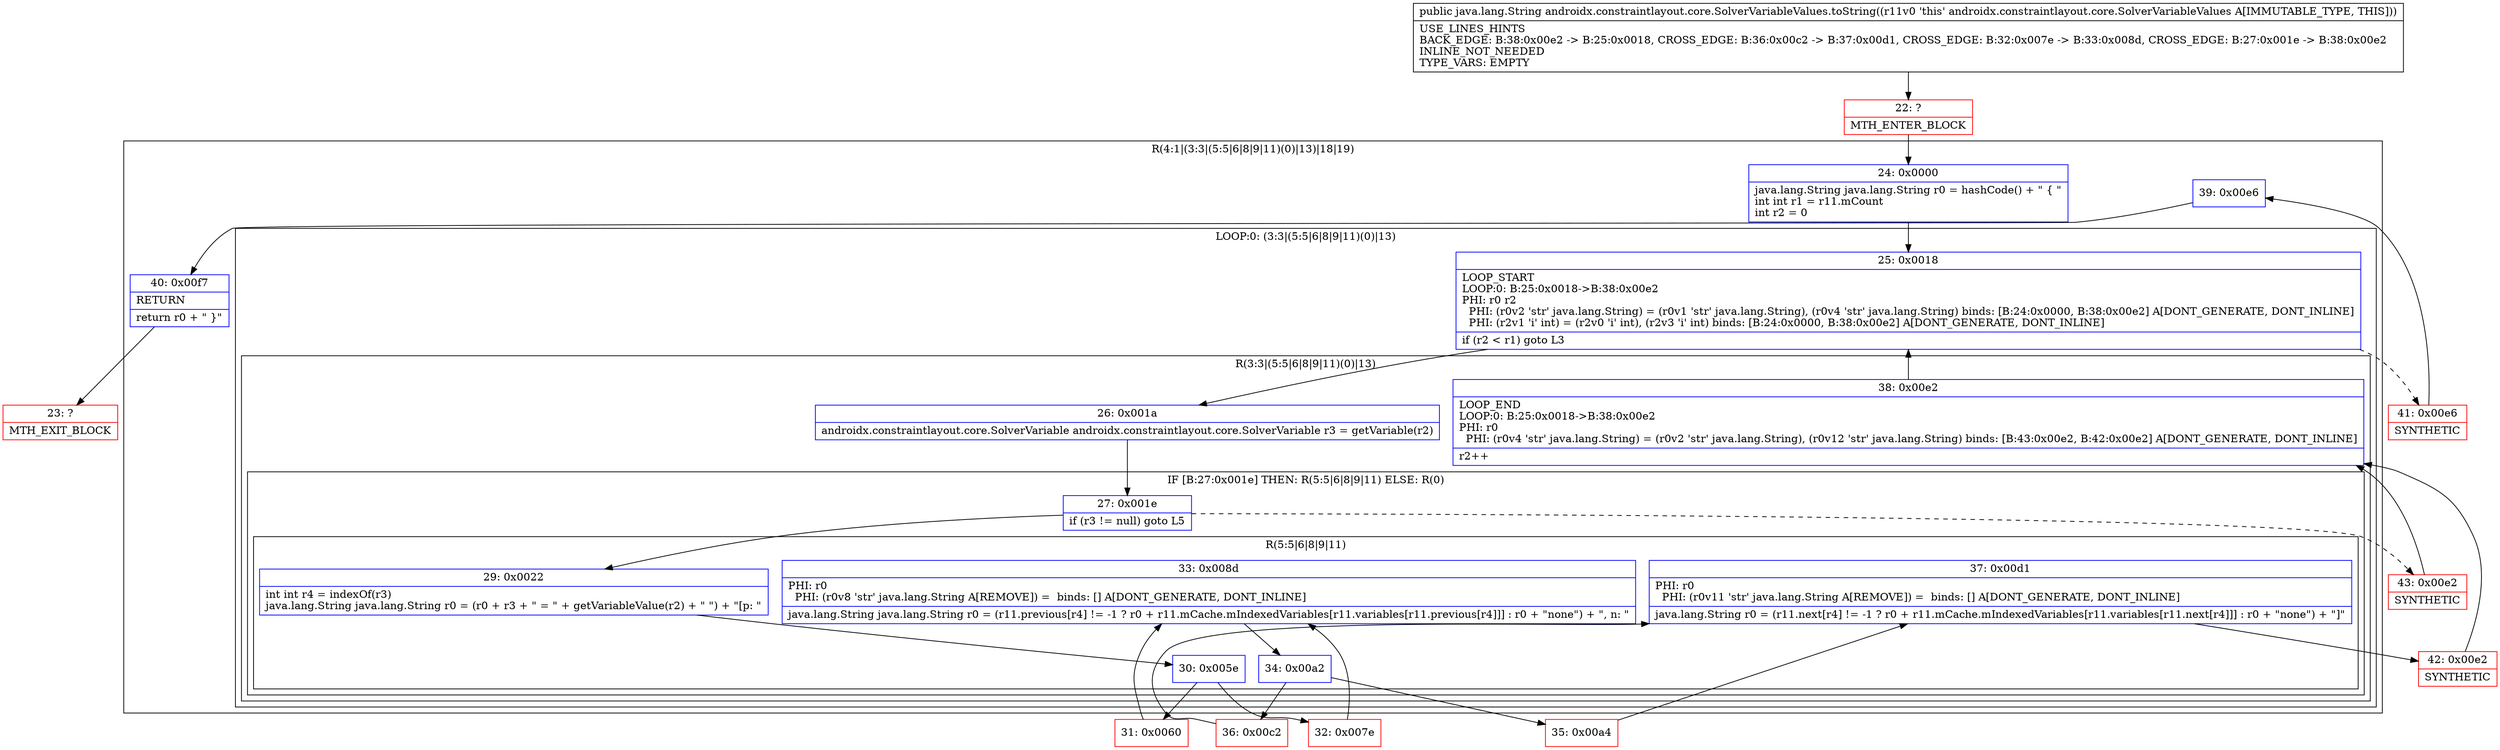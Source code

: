 digraph "CFG forandroidx.constraintlayout.core.SolverVariableValues.toString()Ljava\/lang\/String;" {
subgraph cluster_Region_1485618188 {
label = "R(4:1|(3:3|(5:5|6|8|9|11)(0)|13)|18|19)";
node [shape=record,color=blue];
Node_24 [shape=record,label="{24\:\ 0x0000|java.lang.String java.lang.String r0 = hashCode() + \" \{ \"\lint int r1 = r11.mCount\lint r2 = 0\l}"];
subgraph cluster_LoopRegion_862716943 {
label = "LOOP:0: (3:3|(5:5|6|8|9|11)(0)|13)";
node [shape=record,color=blue];
Node_25 [shape=record,label="{25\:\ 0x0018|LOOP_START\lLOOP:0: B:25:0x0018\-\>B:38:0x00e2\lPHI: r0 r2 \l  PHI: (r0v2 'str' java.lang.String) = (r0v1 'str' java.lang.String), (r0v4 'str' java.lang.String) binds: [B:24:0x0000, B:38:0x00e2] A[DONT_GENERATE, DONT_INLINE]\l  PHI: (r2v1 'i' int) = (r2v0 'i' int), (r2v3 'i' int) binds: [B:24:0x0000, B:38:0x00e2] A[DONT_GENERATE, DONT_INLINE]\l|if (r2 \< r1) goto L3\l}"];
subgraph cluster_Region_1366784762 {
label = "R(3:3|(5:5|6|8|9|11)(0)|13)";
node [shape=record,color=blue];
Node_26 [shape=record,label="{26\:\ 0x001a|androidx.constraintlayout.core.SolverVariable androidx.constraintlayout.core.SolverVariable r3 = getVariable(r2)\l}"];
subgraph cluster_IfRegion_1814478852 {
label = "IF [B:27:0x001e] THEN: R(5:5|6|8|9|11) ELSE: R(0)";
node [shape=record,color=blue];
Node_27 [shape=record,label="{27\:\ 0x001e|if (r3 != null) goto L5\l}"];
subgraph cluster_Region_508514583 {
label = "R(5:5|6|8|9|11)";
node [shape=record,color=blue];
Node_29 [shape=record,label="{29\:\ 0x0022|int int r4 = indexOf(r3)\ljava.lang.String java.lang.String r0 = (r0 + r3 + \" = \" + getVariableValue(r2) + \" \") + \"[p: \"\l}"];
Node_30 [shape=record,label="{30\:\ 0x005e}"];
Node_33 [shape=record,label="{33\:\ 0x008d|PHI: r0 \l  PHI: (r0v8 'str' java.lang.String A[REMOVE]) =  binds: [] A[DONT_GENERATE, DONT_INLINE]\l|java.lang.String java.lang.String r0 = (r11.previous[r4] != \-1 ? r0 + r11.mCache.mIndexedVariables[r11.variables[r11.previous[r4]]] : r0 + \"none\") + \", n: \"\l}"];
Node_34 [shape=record,label="{34\:\ 0x00a2}"];
Node_37 [shape=record,label="{37\:\ 0x00d1|PHI: r0 \l  PHI: (r0v11 'str' java.lang.String A[REMOVE]) =  binds: [] A[DONT_GENERATE, DONT_INLINE]\l|java.lang.String r0 = (r11.next[r4] != \-1 ? r0 + r11.mCache.mIndexedVariables[r11.variables[r11.next[r4]]] : r0 + \"none\") + \"]\"\l}"];
}
subgraph cluster_Region_1414226968 {
label = "R(0)";
node [shape=record,color=blue];
}
}
Node_38 [shape=record,label="{38\:\ 0x00e2|LOOP_END\lLOOP:0: B:25:0x0018\-\>B:38:0x00e2\lPHI: r0 \l  PHI: (r0v4 'str' java.lang.String) = (r0v2 'str' java.lang.String), (r0v12 'str' java.lang.String) binds: [B:43:0x00e2, B:42:0x00e2] A[DONT_GENERATE, DONT_INLINE]\l|r2++\l}"];
}
}
Node_39 [shape=record,label="{39\:\ 0x00e6}"];
Node_40 [shape=record,label="{40\:\ 0x00f7|RETURN\l|return r0 + \" \}\"\l}"];
}
Node_22 [shape=record,color=red,label="{22\:\ ?|MTH_ENTER_BLOCK\l}"];
Node_31 [shape=record,color=red,label="{31\:\ 0x0060}"];
Node_35 [shape=record,color=red,label="{35\:\ 0x00a4}"];
Node_42 [shape=record,color=red,label="{42\:\ 0x00e2|SYNTHETIC\l}"];
Node_36 [shape=record,color=red,label="{36\:\ 0x00c2}"];
Node_32 [shape=record,color=red,label="{32\:\ 0x007e}"];
Node_43 [shape=record,color=red,label="{43\:\ 0x00e2|SYNTHETIC\l}"];
Node_41 [shape=record,color=red,label="{41\:\ 0x00e6|SYNTHETIC\l}"];
Node_23 [shape=record,color=red,label="{23\:\ ?|MTH_EXIT_BLOCK\l}"];
MethodNode[shape=record,label="{public java.lang.String androidx.constraintlayout.core.SolverVariableValues.toString((r11v0 'this' androidx.constraintlayout.core.SolverVariableValues A[IMMUTABLE_TYPE, THIS]))  | USE_LINES_HINTS\lBACK_EDGE: B:38:0x00e2 \-\> B:25:0x0018, CROSS_EDGE: B:36:0x00c2 \-\> B:37:0x00d1, CROSS_EDGE: B:32:0x007e \-\> B:33:0x008d, CROSS_EDGE: B:27:0x001e \-\> B:38:0x00e2\lINLINE_NOT_NEEDED\lTYPE_VARS: EMPTY\l}"];
MethodNode -> Node_22;Node_24 -> Node_25;
Node_25 -> Node_26;
Node_25 -> Node_41[style=dashed];
Node_26 -> Node_27;
Node_27 -> Node_29;
Node_27 -> Node_43[style=dashed];
Node_29 -> Node_30;
Node_30 -> Node_31;
Node_30 -> Node_32;
Node_33 -> Node_34;
Node_34 -> Node_35;
Node_34 -> Node_36;
Node_37 -> Node_42;
Node_38 -> Node_25;
Node_39 -> Node_40;
Node_40 -> Node_23;
Node_22 -> Node_24;
Node_31 -> Node_33;
Node_35 -> Node_37;
Node_42 -> Node_38;
Node_36 -> Node_37;
Node_32 -> Node_33;
Node_43 -> Node_38;
Node_41 -> Node_39;
}

